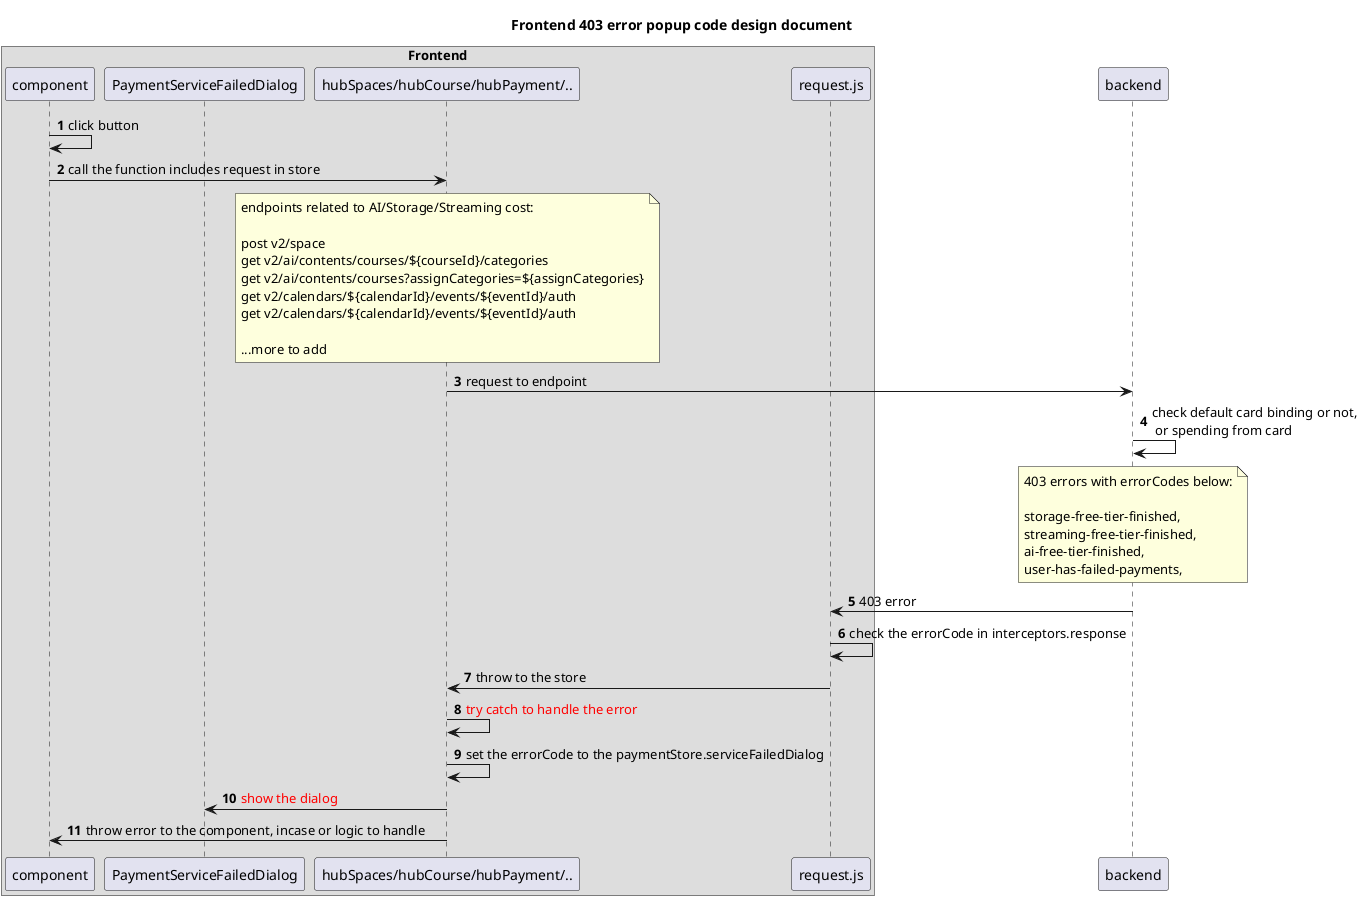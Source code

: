 @startuml
title "Frontend 403 error popup code design document"

box "Frontend"
participant component
participant PaymentServiceFailedDialog
participant "hubSpaces/hubCourse/hubPayment/.." as store
participant "request.js" as request
end box

participant backend

autonumber
component -> component: click button 
component -> store: call the function includes request in store

note over store
endpoints related to AI/Storage/Streaming cost:

post v2/space
get v2/ai/contents/courses/${courseId}/categories
get v2/ai/contents/courses?assignCategories=${assignCategories}
get v2/calendars/${calendarId}/events/${eventId}/auth
get v2/calendars/${calendarId}/events/${eventId}/auth

...more to add
end note
store -> backend: request to endpoint
backend -> backend: check default card binding or not,\n or spending from card

note over backend
403 errors with errorCodes below:

storage-free-tier-finished,
streaming-free-tier-finished,
ai-free-tier-finished,
user-has-failed-payments,
end note
backend -> request: 403 error
request -> request: check the errorCode in interceptors.response
request -> store: throw to the store
store -> store: <color red>try catch to handle the error</color>
store -> store: set the errorCode to the paymentStore.serviceFailedDialog
store -> PaymentServiceFailedDialog: <color red>show the dialog</color>
store -> component: throw error to the component, incase or logic to handle 

@enduml
